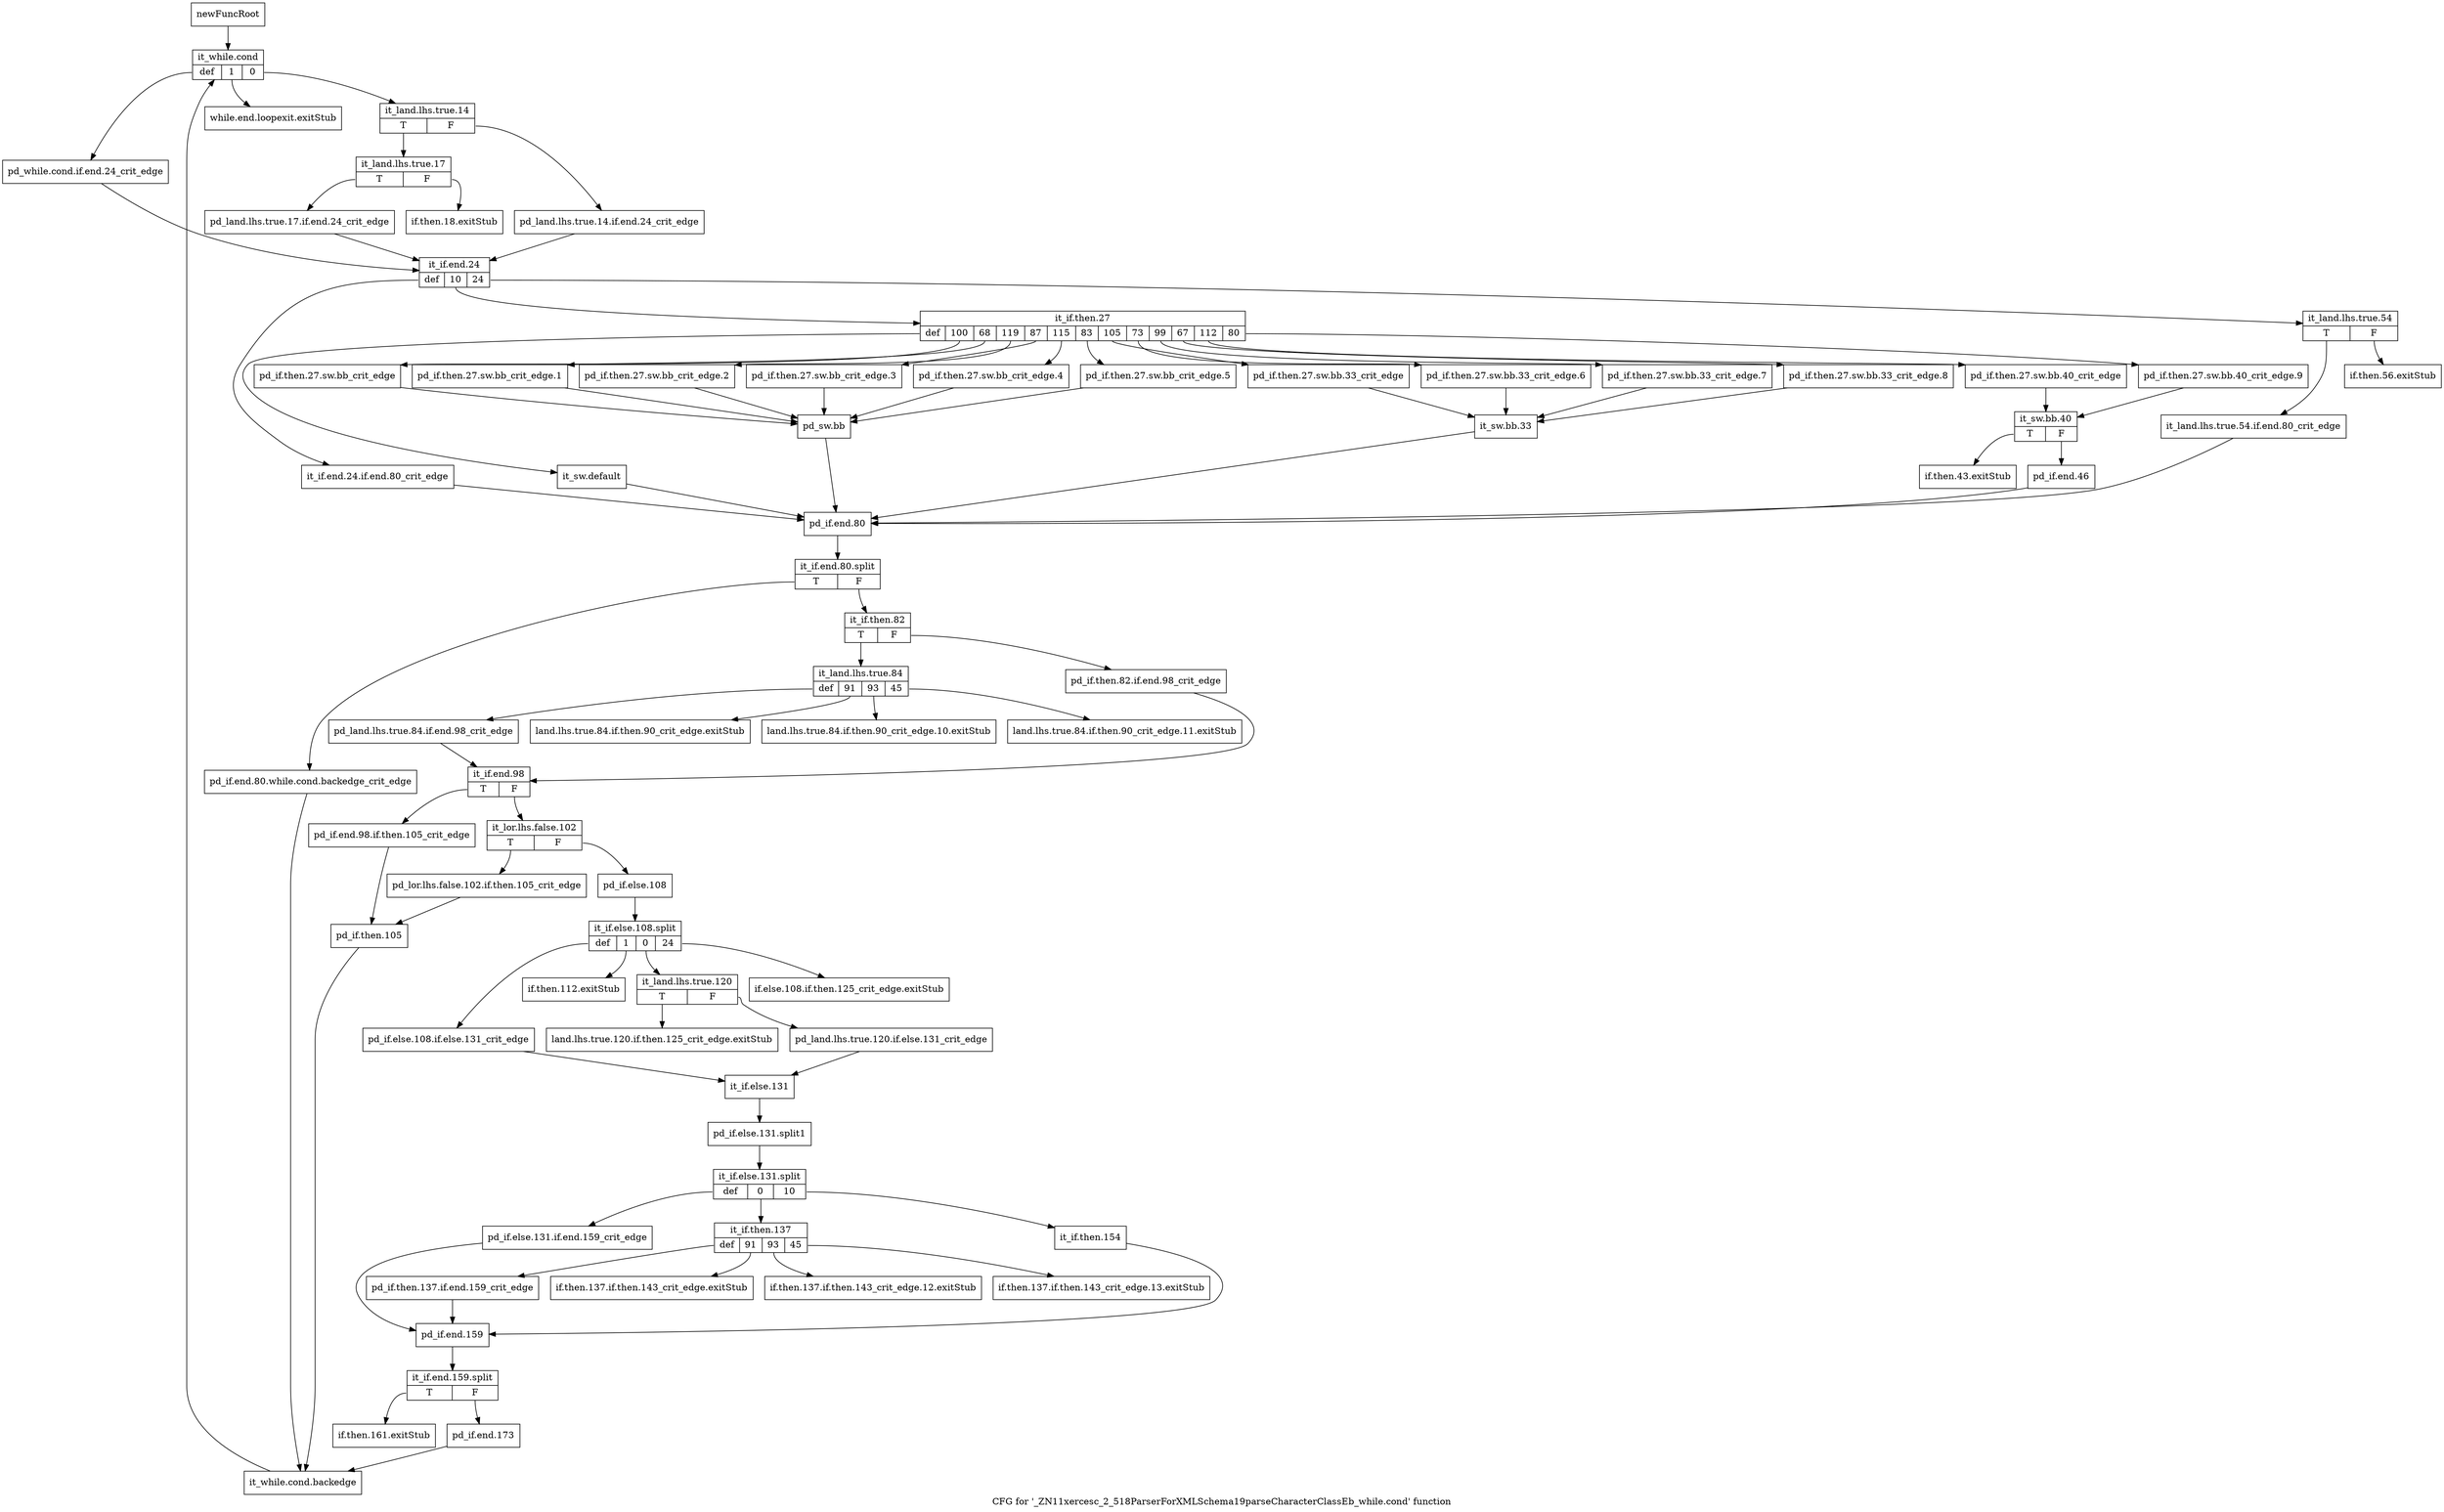 digraph "CFG for '_ZN11xercesc_2_518ParserForXMLSchema19parseCharacterClassEb_while.cond' function" {
	label="CFG for '_ZN11xercesc_2_518ParserForXMLSchema19parseCharacterClassEb_while.cond' function";

	Node0x9911910 [shape=record,label="{newFuncRoot}"];
	Node0x9911910 -> Node0x9911dc0;
	Node0x9911960 [shape=record,label="{while.end.loopexit.exitStub}"];
	Node0x99119b0 [shape=record,label="{if.then.18.exitStub}"];
	Node0x9911a00 [shape=record,label="{if.then.56.exitStub}"];
	Node0x9911a50 [shape=record,label="{if.then.43.exitStub}"];
	Node0x9911aa0 [shape=record,label="{land.lhs.true.84.if.then.90_crit_edge.exitStub}"];
	Node0x9911af0 [shape=record,label="{land.lhs.true.84.if.then.90_crit_edge.10.exitStub}"];
	Node0x9911b40 [shape=record,label="{land.lhs.true.84.if.then.90_crit_edge.11.exitStub}"];
	Node0x9911b90 [shape=record,label="{if.then.112.exitStub}"];
	Node0x9911be0 [shape=record,label="{if.else.108.if.then.125_crit_edge.exitStub}"];
	Node0x9911c30 [shape=record,label="{land.lhs.true.120.if.then.125_crit_edge.exitStub}"];
	Node0x9911c80 [shape=record,label="{if.then.137.if.then.143_crit_edge.exitStub}"];
	Node0x9911cd0 [shape=record,label="{if.then.137.if.then.143_crit_edge.12.exitStub}"];
	Node0x9911d20 [shape=record,label="{if.then.137.if.then.143_crit_edge.13.exitStub}"];
	Node0x9911d70 [shape=record,label="{if.then.161.exitStub}"];
	Node0x9911dc0 [shape=record,label="{it_while.cond|{<s0>def|<s1>1|<s2>0}}"];
	Node0x9911dc0:s0 -> Node0x9911f50;
	Node0x9911dc0:s1 -> Node0x9911960;
	Node0x9911dc0:s2 -> Node0x9911e10;
	Node0x9911e10 [shape=record,label="{it_land.lhs.true.14|{<s0>T|<s1>F}}"];
	Node0x9911e10:s0 -> Node0x9911eb0;
	Node0x9911e10:s1 -> Node0x9911e60;
	Node0x9911e60 [shape=record,label="{pd_land.lhs.true.14.if.end.24_crit_edge}"];
	Node0x9911e60 -> Node0x9911fa0;
	Node0x9911eb0 [shape=record,label="{it_land.lhs.true.17|{<s0>T|<s1>F}}"];
	Node0x9911eb0:s0 -> Node0x9911f00;
	Node0x9911eb0:s1 -> Node0x99119b0;
	Node0x9911f00 [shape=record,label="{pd_land.lhs.true.17.if.end.24_crit_edge}"];
	Node0x9911f00 -> Node0x9911fa0;
	Node0x9911f50 [shape=record,label="{pd_while.cond.if.end.24_crit_edge}"];
	Node0x9911f50 -> Node0x9911fa0;
	Node0x9911fa0 [shape=record,label="{it_if.end.24|{<s0>def|<s1>10|<s2>24}}"];
	Node0x9911fa0:s0 -> Node0x9912630;
	Node0x9911fa0:s1 -> Node0x9912090;
	Node0x9911fa0:s2 -> Node0x9911ff0;
	Node0x9911ff0 [shape=record,label="{it_land.lhs.true.54|{<s0>T|<s1>F}}"];
	Node0x9911ff0:s0 -> Node0x9912040;
	Node0x9911ff0:s1 -> Node0x9911a00;
	Node0x9912040 [shape=record,label="{it_land.lhs.true.54.if.end.80_crit_edge}"];
	Node0x9912040 -> Node0x9912680;
	Node0x9912090 [shape=record,label="{it_if.then.27|{<s0>def|<s1>100|<s2>68|<s3>119|<s4>87|<s5>115|<s6>83|<s7>105|<s8>73|<s9>99|<s10>67|<s11>112|<s12>80}}"];
	Node0x9912090:s0 -> Node0x99125e0;
	Node0x9912090:s1 -> Node0x9912540;
	Node0x9912090:s2 -> Node0x99124f0;
	Node0x9912090:s3 -> Node0x99124a0;
	Node0x9912090:s4 -> Node0x9912450;
	Node0x9912090:s5 -> Node0x9912400;
	Node0x9912090:s6 -> Node0x99123b0;
	Node0x9912090:s7 -> Node0x9912310;
	Node0x9912090:s8 -> Node0x99122c0;
	Node0x9912090:s9 -> Node0x9912270;
	Node0x9912090:s10 -> Node0x9912220;
	Node0x9912090:s11 -> Node0x9912130;
	Node0x9912090:s12 -> Node0x99120e0;
	Node0x99120e0 [shape=record,label="{pd_if.then.27.sw.bb.40_crit_edge.9}"];
	Node0x99120e0 -> Node0x9912180;
	Node0x9912130 [shape=record,label="{pd_if.then.27.sw.bb.40_crit_edge}"];
	Node0x9912130 -> Node0x9912180;
	Node0x9912180 [shape=record,label="{it_sw.bb.40|{<s0>T|<s1>F}}"];
	Node0x9912180:s0 -> Node0x9911a50;
	Node0x9912180:s1 -> Node0x99121d0;
	Node0x99121d0 [shape=record,label="{pd_if.end.46}"];
	Node0x99121d0 -> Node0x9912680;
	Node0x9912220 [shape=record,label="{pd_if.then.27.sw.bb.33_crit_edge.8}"];
	Node0x9912220 -> Node0x9912360;
	Node0x9912270 [shape=record,label="{pd_if.then.27.sw.bb.33_crit_edge.7}"];
	Node0x9912270 -> Node0x9912360;
	Node0x99122c0 [shape=record,label="{pd_if.then.27.sw.bb.33_crit_edge.6}"];
	Node0x99122c0 -> Node0x9912360;
	Node0x9912310 [shape=record,label="{pd_if.then.27.sw.bb.33_crit_edge}"];
	Node0x9912310 -> Node0x9912360;
	Node0x9912360 [shape=record,label="{it_sw.bb.33}"];
	Node0x9912360 -> Node0x9912680;
	Node0x99123b0 [shape=record,label="{pd_if.then.27.sw.bb_crit_edge.5}"];
	Node0x99123b0 -> Node0x9912590;
	Node0x9912400 [shape=record,label="{pd_if.then.27.sw.bb_crit_edge.4}"];
	Node0x9912400 -> Node0x9912590;
	Node0x9912450 [shape=record,label="{pd_if.then.27.sw.bb_crit_edge.3}"];
	Node0x9912450 -> Node0x9912590;
	Node0x99124a0 [shape=record,label="{pd_if.then.27.sw.bb_crit_edge.2}"];
	Node0x99124a0 -> Node0x9912590;
	Node0x99124f0 [shape=record,label="{pd_if.then.27.sw.bb_crit_edge.1}"];
	Node0x99124f0 -> Node0x9912590;
	Node0x9912540 [shape=record,label="{pd_if.then.27.sw.bb_crit_edge}"];
	Node0x9912540 -> Node0x9912590;
	Node0x9912590 [shape=record,label="{pd_sw.bb}"];
	Node0x9912590 -> Node0x9912680;
	Node0x99125e0 [shape=record,label="{it_sw.default}"];
	Node0x99125e0 -> Node0x9912680;
	Node0x9912630 [shape=record,label="{it_if.end.24.if.end.80_crit_edge}"];
	Node0x9912630 -> Node0x9912680;
	Node0x9912680 [shape=record,label="{pd_if.end.80}"];
	Node0x9912680 -> Node0xce77b10;
	Node0xce77b10 [shape=record,label="{it_if.end.80.split|{<s0>T|<s1>F}}"];
	Node0xce77b10:s0 -> Node0x9912d10;
	Node0xce77b10:s1 -> Node0x99126d0;
	Node0x99126d0 [shape=record,label="{it_if.then.82|{<s0>T|<s1>F}}"];
	Node0x99126d0:s0 -> Node0x9912770;
	Node0x99126d0:s1 -> Node0x9912720;
	Node0x9912720 [shape=record,label="{pd_if.then.82.if.end.98_crit_edge}"];
	Node0x9912720 -> Node0x9912810;
	Node0x9912770 [shape=record,label="{it_land.lhs.true.84|{<s0>def|<s1>91|<s2>93|<s3>45}}"];
	Node0x9912770:s0 -> Node0x99127c0;
	Node0x9912770:s1 -> Node0x9911aa0;
	Node0x9912770:s2 -> Node0x9911af0;
	Node0x9912770:s3 -> Node0x9911b40;
	Node0x99127c0 [shape=record,label="{pd_land.lhs.true.84.if.end.98_crit_edge}"];
	Node0x99127c0 -> Node0x9912810;
	Node0x9912810 [shape=record,label="{it_if.end.98|{<s0>T|<s1>F}}"];
	Node0x9912810:s0 -> Node0x9912c70;
	Node0x9912810:s1 -> Node0x9912860;
	Node0x9912860 [shape=record,label="{it_lor.lhs.false.102|{<s0>T|<s1>F}}"];
	Node0x9912860:s0 -> Node0x9912c20;
	Node0x9912860:s1 -> Node0x99128b0;
	Node0x99128b0 [shape=record,label="{pd_if.else.108}"];
	Node0x99128b0 -> Node0xce779d0;
	Node0xce779d0 [shape=record,label="{it_if.else.108.split|{<s0>def|<s1>1|<s2>0|<s3>24}}"];
	Node0xce779d0:s0 -> Node0x99129a0;
	Node0xce779d0:s1 -> Node0x9911b90;
	Node0xce779d0:s2 -> Node0x9912900;
	Node0xce779d0:s3 -> Node0x9911be0;
	Node0x9912900 [shape=record,label="{it_land.lhs.true.120|{<s0>T|<s1>F}}"];
	Node0x9912900:s0 -> Node0x9911c30;
	Node0x9912900:s1 -> Node0x9912950;
	Node0x9912950 [shape=record,label="{pd_land.lhs.true.120.if.else.131_crit_edge}"];
	Node0x9912950 -> Node0x99129f0;
	Node0x99129a0 [shape=record,label="{pd_if.else.108.if.else.131_crit_edge}"];
	Node0x99129a0 -> Node0x99129f0;
	Node0x99129f0 [shape=record,label="{it_if.else.131}"];
	Node0x99129f0 -> Node0xce776b0;
	Node0xce776b0 [shape=record,label="{pd_if.else.131.split1}"];
	Node0xce776b0 -> Node0xce77980;
	Node0xce77980 [shape=record,label="{it_if.else.131.split|{<s0>def|<s1>0|<s2>10}}"];
	Node0xce77980:s0 -> Node0x9912b30;
	Node0xce77980:s1 -> Node0x9912a90;
	Node0xce77980:s2 -> Node0x9912a40;
	Node0x9912a40 [shape=record,label="{it_if.then.154}"];
	Node0x9912a40 -> Node0x9912b80;
	Node0x9912a90 [shape=record,label="{it_if.then.137|{<s0>def|<s1>91|<s2>93|<s3>45}}"];
	Node0x9912a90:s0 -> Node0x9912ae0;
	Node0x9912a90:s1 -> Node0x9911c80;
	Node0x9912a90:s2 -> Node0x9911cd0;
	Node0x9912a90:s3 -> Node0x9911d20;
	Node0x9912ae0 [shape=record,label="{pd_if.then.137.if.end.159_crit_edge}"];
	Node0x9912ae0 -> Node0x9912b80;
	Node0x9912b30 [shape=record,label="{pd_if.else.131.if.end.159_crit_edge}"];
	Node0x9912b30 -> Node0x9912b80;
	Node0x9912b80 [shape=record,label="{pd_if.end.159}"];
	Node0x9912b80 -> Node0xce77840;
	Node0xce77840 [shape=record,label="{it_if.end.159.split|{<s0>T|<s1>F}}"];
	Node0xce77840:s0 -> Node0x9911d70;
	Node0xce77840:s1 -> Node0x9912bd0;
	Node0x9912bd0 [shape=record,label="{pd_if.end.173}"];
	Node0x9912bd0 -> Node0x9912d60;
	Node0x9912c20 [shape=record,label="{pd_lor.lhs.false.102.if.then.105_crit_edge}"];
	Node0x9912c20 -> Node0x9912cc0;
	Node0x9912c70 [shape=record,label="{pd_if.end.98.if.then.105_crit_edge}"];
	Node0x9912c70 -> Node0x9912cc0;
	Node0x9912cc0 [shape=record,label="{pd_if.then.105}"];
	Node0x9912cc0 -> Node0x9912d60;
	Node0x9912d10 [shape=record,label="{pd_if.end.80.while.cond.backedge_crit_edge}"];
	Node0x9912d10 -> Node0x9912d60;
	Node0x9912d60 [shape=record,label="{it_while.cond.backedge}"];
	Node0x9912d60 -> Node0x9911dc0;
}
